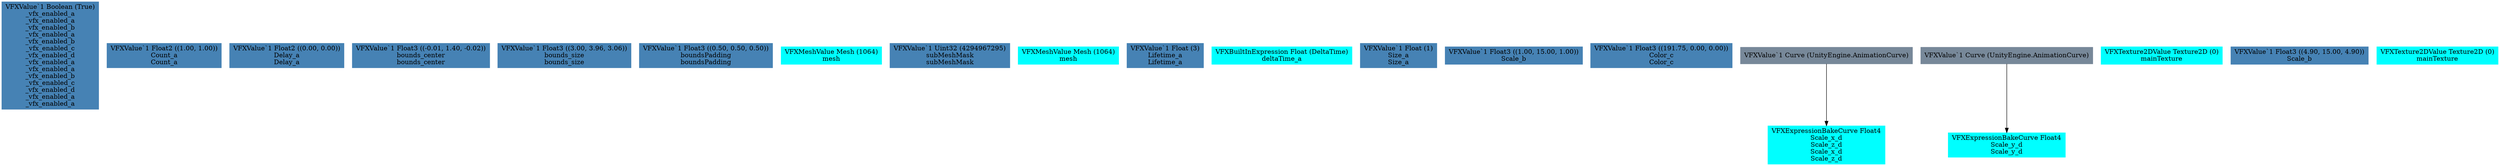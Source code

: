 digraph G {
node0 [shape="box" color="steelblue" style="filled" label="VFXValue`1 Boolean (True)
_vfx_enabled_a
_vfx_enabled_a
_vfx_enabled_b
_vfx_enabled_a
_vfx_enabled_b
_vfx_enabled_c
_vfx_enabled_d
_vfx_enabled_a
_vfx_enabled_a
_vfx_enabled_b
_vfx_enabled_c
_vfx_enabled_d
_vfx_enabled_a
_vfx_enabled_a"]
node1 [shape="box" color="steelblue" style="filled" label="VFXValue`1 Float2 ((1.00, 1.00))
Count_a
Count_a"]
node2 [shape="box" color="steelblue" style="filled" label="VFXValue`1 Float2 ((0.00, 0.00))
Delay_a
Delay_a"]
node3 [shape="box" color="steelblue" style="filled" label="VFXValue`1 Float3 ((-0.01, 1.40, -0.02))
bounds_center
bounds_center"]
node4 [shape="box" color="steelblue" style="filled" label="VFXValue`1 Float3 ((3.00, 3.96, 3.06))
bounds_size
bounds_size"]
node5 [shape="box" color="steelblue" style="filled" label="VFXValue`1 Float3 ((0.50, 0.50, 0.50))
boundsPadding
boundsPadding"]
node6 [shape="box" color="cyan" style="filled" label="VFXMeshValue Mesh (1064)
mesh"]
node7 [shape="box" color="steelblue" style="filled" label="VFXValue`1 Uint32 (4294967295)
subMeshMask
subMeshMask"]
node8 [shape="box" color="cyan" style="filled" label="VFXMeshValue Mesh (1064)
mesh"]
node9 [shape="box" color="steelblue" style="filled" label="VFXValue`1 Float (3)
Lifetime_a
Lifetime_a"]
node10 [shape="box" color="cyan" style="filled" label="VFXBuiltInExpression Float (DeltaTime)
deltaTime_a"]
node11 [shape="box" color="steelblue" style="filled" label="VFXValue`1 Float (1)
Size_a
Size_a"]
node12 [shape="box" color="steelblue" style="filled" label="VFXValue`1 Float3 ((1.00, 15.00, 1.00))
Scale_b"]
node13 [shape="box" color="steelblue" style="filled" label="VFXValue`1 Float3 ((191.75, 0.00, 0.00))
Color_c
Color_c"]
node14 [shape="box" color="cyan" style="filled" label="VFXExpressionBakeCurve Float4
Scale_x_d
Scale_z_d
Scale_x_d
Scale_z_d"]
node15 [shape="box" color="lightslategray" style="filled" label="VFXValue`1 Curve (UnityEngine.AnimationCurve)"]
node16 [shape="box" color="cyan" style="filled" label="VFXExpressionBakeCurve Float4
Scale_y_d
Scale_y_d"]
node17 [shape="box" color="lightslategray" style="filled" label="VFXValue`1 Curve (UnityEngine.AnimationCurve)"]
node18 [shape="box" color="cyan" style="filled" label="VFXTexture2DValue Texture2D (0)
mainTexture"]
node19 [shape="box" color="steelblue" style="filled" label="VFXValue`1 Float3 ((4.90, 15.00, 4.90))
Scale_b"]
node20 [shape="box" color="cyan" style="filled" label="VFXTexture2DValue Texture2D (0)
mainTexture"]
node15 -> node14 
node17 -> node16 
}
